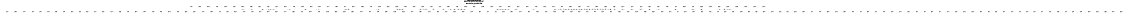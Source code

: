 # Network structure generated by ABC

digraph network {
size = "7.5,10";
center = true;
edge [dir = back];

{
  node [shape = plaintext];
  edge [style = invis];
  LevelTitle1 [label=""];
  LevelTitle2 [label=""];
  Level2 [label = ""];
  Level1 [label = ""];
  Level0 [label = ""];
  LevelTitle1 ->  LevelTitle2 ->  Level2 ->  Level1 ->  Level0;
}

{
  rank = same;
  LevelTitle1;
  title1 [shape=plaintext,
          fontsize=20,
          fontname = "Times-Roman",
          label="Network structure visualized by ABC\nBenchmark \"top\". Time was Wed Oct 16 16:07:35 2024. "
         ];
}

{
  rank = same;
  LevelTitle2;
  title2 [shape=plaintext,
          fontsize=18,
          fontname = "Times-Roman",
          label="The network contains 67 logic nodes and 0 latches.\n"
         ];
}

{
  rank = same;
  Level2;
  Node139 [label = "pv198_17_", shape = invtriangle, color = coral, fillcolor = coral];
  Node140 [label = "pv205_3_", shape = invtriangle, color = coral, fillcolor = coral];
  Node141 [label = "pv198_16_", shape = invtriangle, color = coral, fillcolor = coral];
  Node142 [label = "pv205_4_", shape = invtriangle, color = coral, fillcolor = coral];
  Node143 [label = "pv198_19_", shape = invtriangle, color = coral, fillcolor = coral];
  Node144 [label = "pv205_5_", shape = invtriangle, color = coral, fillcolor = coral];
  Node145 [label = "pv198_18_", shape = invtriangle, color = coral, fillcolor = coral];
  Node146 [label = "pv205_6_", shape = invtriangle, color = coral, fillcolor = coral];
  Node147 [label = "pv198_8_", shape = invtriangle, color = coral, fillcolor = coral];
  Node148 [label = "pv198_13_", shape = invtriangle, color = coral, fillcolor = coral];
  Node149 [label = "pv198_7_", shape = invtriangle, color = coral, fillcolor = coral];
  Node150 [label = "pv198_12_", shape = invtriangle, color = coral, fillcolor = coral];
  Node151 [label = "pv205_0_", shape = invtriangle, color = coral, fillcolor = coral];
  Node152 [label = "pv198_15_", shape = invtriangle, color = coral, fillcolor = coral];
  Node153 [label = "pv205_1_", shape = invtriangle, color = coral, fillcolor = coral];
  Node154 [label = "pv198_9_", shape = invtriangle, color = coral, fillcolor = coral];
  Node155 [label = "pv198_14_", shape = invtriangle, color = coral, fillcolor = coral];
  Node156 [label = "pv205_2_", shape = invtriangle, color = coral, fillcolor = coral];
  Node157 [label = "pv166_7_", shape = invtriangle, color = coral, fillcolor = coral];
  Node158 [label = "pv166_10_", shape = invtriangle, color = coral, fillcolor = coral];
  Node159 [label = "pv166_23_", shape = invtriangle, color = coral, fillcolor = coral];
  Node160 [label = "pv198_4_", shape = invtriangle, color = coral, fillcolor = coral];
  Node161 [label = "pv198_22_", shape = invtriangle, color = coral, fillcolor = coral];
  Node162 [label = "pv166_8_", shape = invtriangle, color = coral, fillcolor = coral];
  Node163 [label = "pv166_24_", shape = invtriangle, color = coral, fillcolor = coral];
  Node164 [label = "pv198_3_", shape = invtriangle, color = coral, fillcolor = coral];
  Node165 [label = "pv198_23_", shape = invtriangle, color = coral, fillcolor = coral];
  Node166 [label = "pv166_5_", shape = invtriangle, color = coral, fillcolor = coral];
  Node167 [label = "pv166_21_", shape = invtriangle, color = coral, fillcolor = coral];
  Node168 [label = "pv198_6_", shape = invtriangle, color = coral, fillcolor = coral];
  Node169 [label = "pv198_24_", shape = invtriangle, color = coral, fillcolor = coral];
  Node170 [label = "pv166_6_", shape = invtriangle, color = coral, fillcolor = coral];
  Node171 [label = "pv166_22_", shape = invtriangle, color = coral, fillcolor = coral];
  Node172 [label = "pv198_5_", shape = invtriangle, color = coral, fillcolor = coral];
  Node173 [label = "pv198_25_", shape = invtriangle, color = coral, fillcolor = coral];
  Node174 [label = "pv166_14_", shape = invtriangle, color = coral, fillcolor = coral];
  Node175 [label = "pv198_0_", shape = invtriangle, color = coral, fillcolor = coral];
  Node176 [label = "pv198_26_", shape = invtriangle, color = coral, fillcolor = coral];
  Node177 [label = "pv166_13_", shape = invtriangle, color = coral, fillcolor = coral];
  Node178 [label = "pv166_20_", shape = invtriangle, color = coral, fillcolor = coral];
  Node179 [label = "pv198_27_", shape = invtriangle, color = coral, fillcolor = coral];
  Node180 [label = "pv166_9_", shape = invtriangle, color = coral, fillcolor = coral];
  Node181 [label = "pv166_12_", shape = invtriangle, color = coral, fillcolor = coral];
  Node182 [label = "pv198_2_", shape = invtriangle, color = coral, fillcolor = coral];
  Node183 [label = "pv198_28_", shape = invtriangle, color = coral, fillcolor = coral];
  Node184 [label = "pv166_11_", shape = invtriangle, color = coral, fillcolor = coral];
  Node185 [label = "pv198_1_", shape = invtriangle, color = coral, fillcolor = coral];
  Node186 [label = "pv198_29_", shape = invtriangle, color = coral, fillcolor = coral];
  Node187 [label = "pv166_18_", shape = invtriangle, color = coral, fillcolor = coral];
  Node188 [label = "pv166_0_", shape = invtriangle, color = coral, fillcolor = coral];
  Node189 [label = "pv166_17_", shape = invtriangle, color = coral, fillcolor = coral];
  Node190 [label = "pv166_16_", shape = invtriangle, color = coral, fillcolor = coral];
  Node191 [label = "pv166_15_", shape = invtriangle, color = coral, fillcolor = coral];
  Node192 [label = "pv166_3_", shape = invtriangle, color = coral, fillcolor = coral];
  Node193 [label = "pv166_27_", shape = invtriangle, color = coral, fillcolor = coral];
  Node194 [label = "pv198_31_", shape = invtriangle, color = coral, fillcolor = coral];
  Node195 [label = "pv166_4_", shape = invtriangle, color = coral, fillcolor = coral];
  Node196 [label = "pv198_30_", shape = invtriangle, color = coral, fillcolor = coral];
  Node197 [label = "pv166_1_", shape = invtriangle, color = coral, fillcolor = coral];
  Node198 [label = "pv166_25_", shape = invtriangle, color = coral, fillcolor = coral];
  Node199 [label = "pv198_20_", shape = invtriangle, color = coral, fillcolor = coral];
  Node200 [label = "pv166_2_", shape = invtriangle, color = coral, fillcolor = coral];
  Node201 [label = "pv166_19_", shape = invtriangle, color = coral, fillcolor = coral];
  Node202 [label = "pv166_26_", shape = invtriangle, color = coral, fillcolor = coral];
  Node203 [label = "pv198_21_", shape = invtriangle, color = coral, fillcolor = coral];
  Node204 [label = "pv198_11_", shape = invtriangle, color = coral, fillcolor = coral];
  Node205 [label = "pv198_10_", shape = invtriangle, color = coral, fillcolor = coral];
}

{
  rank = same;
  Level1;
  Node207 [label = "207\n", shape = ellipse];
  Node208 [label = "208\n", shape = ellipse];
  Node209 [label = "209\n", shape = ellipse];
  Node210 [label = "210\n", shape = ellipse];
  Node211 [label = "211\n", shape = ellipse];
  Node212 [label = "212\n", shape = ellipse];
  Node213 [label = "213\n", shape = ellipse];
  Node214 [label = "214\n", shape = ellipse];
  Node215 [label = "215\n", shape = ellipse];
  Node216 [label = "216\n", shape = ellipse];
  Node217 [label = "217\n", shape = ellipse];
  Node218 [label = "218\n", shape = ellipse];
  Node219 [label = "219\n", shape = ellipse];
  Node220 [label = "220\n", shape = ellipse];
  Node221 [label = "221\n", shape = ellipse];
  Node222 [label = "222\n", shape = ellipse];
  Node223 [label = "223\n", shape = ellipse];
  Node224 [label = "224\n", shape = ellipse];
  Node225 [label = "225\n", shape = ellipse];
  Node226 [label = "226\n", shape = ellipse];
  Node227 [label = "227\n", shape = ellipse];
  Node228 [label = "228\n", shape = ellipse];
  Node229 [label = "229\n", shape = ellipse];
  Node230 [label = "230\n", shape = ellipse];
  Node231 [label = "231\n", shape = ellipse];
  Node232 [label = "232\n", shape = ellipse];
  Node233 [label = "233\n", shape = ellipse];
  Node234 [label = "234\n", shape = ellipse];
  Node235 [label = "235\n", shape = ellipse];
  Node236 [label = "236\n", shape = ellipse];
  Node237 [label = "237\n", shape = ellipse];
  Node238 [label = "238\n", shape = ellipse];
  Node239 [label = "239\n", shape = ellipse];
  Node240 [label = "240\n", shape = ellipse];
  Node241 [label = "241\n", shape = ellipse];
  Node242 [label = "242\n", shape = ellipse];
  Node243 [label = "243\n", shape = ellipse];
  Node244 [label = "244\n", shape = ellipse];
  Node245 [label = "245\n", shape = ellipse];
  Node246 [label = "246\n", shape = ellipse];
  Node247 [label = "247\n", shape = ellipse];
  Node248 [label = "248\n", shape = ellipse];
  Node249 [label = "249\n", shape = ellipse];
  Node250 [label = "250\n", shape = ellipse];
  Node251 [label = "251\n", shape = ellipse];
  Node252 [label = "252\n", shape = ellipse];
  Node253 [label = "253\n", shape = ellipse];
  Node254 [label = "254\n", shape = ellipse];
  Node255 [label = "255\n", shape = ellipse];
  Node256 [label = "256\n", shape = ellipse];
  Node257 [label = "257\n", shape = ellipse];
  Node258 [label = "258\n", shape = ellipse];
  Node259 [label = "259\n", shape = ellipse];
  Node260 [label = "260\n", shape = ellipse];
  Node261 [label = "261\n", shape = ellipse];
  Node262 [label = "262\n", shape = ellipse];
  Node263 [label = "263\n", shape = ellipse];
  Node264 [label = "264\n", shape = ellipse];
  Node265 [label = "265\n", shape = ellipse];
  Node266 [label = "266\n", shape = ellipse];
  Node267 [label = "267\n", shape = ellipse];
  Node268 [label = "268\n", shape = ellipse];
  Node269 [label = "269\n", shape = ellipse];
  Node270 [label = "270\n", shape = ellipse];
  Node271 [label = "271\n", shape = ellipse];
  Node272 [label = "272\n", shape = ellipse];
  Node273 [label = "273\n", shape = ellipse];
}

{
  rank = same;
  Level0;
  Node1 [label = "pv96_30_", shape = triangle, color = coral, fillcolor = coral];
  Node2 [label = "pv96_31_", shape = triangle, color = coral, fillcolor = coral];
  Node3 [label = "pv96_10_", shape = triangle, color = coral, fillcolor = coral];
  Node4 [label = "pv96_21_", shape = triangle, color = coral, fillcolor = coral];
  Node5 [label = "pv138_4_", shape = triangle, color = coral, fillcolor = coral];
  Node6 [label = "pv96_11_", shape = triangle, color = coral, fillcolor = coral];
  Node7 [label = "pv96_20_", shape = triangle, color = coral, fillcolor = coral];
  Node8 [label = "pv138_3_", shape = triangle, color = coral, fillcolor = coral];
  Node9 [label = "pv138_2_", shape = triangle, color = coral, fillcolor = coral];
  Node10 [label = "pv131_18_", shape = triangle, color = coral, fillcolor = coral];
  Node11 [label = "pv138_0_", shape = triangle, color = coral, fillcolor = coral];
  Node12 [label = "pv131_19_", shape = triangle, color = coral, fillcolor = coral];
  Node13 [label = "pv32_7_", shape = triangle, color = coral, fillcolor = coral];
  Node14 [label = "pv32_18_", shape = triangle, color = coral, fillcolor = coral];
  Node15 [label = "pv32_29_", shape = triangle, color = coral, fillcolor = coral];
  Node16 [label = "pv64_0_", shape = triangle, color = coral, fillcolor = coral];
  Node17 [label = "pv96_9_", shape = triangle, color = coral, fillcolor = coral];
  Node18 [label = "pv131_3_", shape = triangle, color = coral, fillcolor = coral];
  Node19 [label = "pv131_29_", shape = triangle, color = coral, fillcolor = coral];
  Node20 [label = "pv32_6_", shape = triangle, color = coral, fillcolor = coral];
  Node21 [label = "pv32_19_", shape = triangle, color = coral, fillcolor = coral];
  Node22 [label = "pv32_28_", shape = triangle, color = coral, fillcolor = coral];
  Node23 [label = "pv64_1_", shape = triangle, color = coral, fillcolor = coral];
  Node24 [label = "pv96_8_", shape = triangle, color = coral, fillcolor = coral];
  Node25 [label = "pv131_2_", shape = triangle, color = coral, fillcolor = coral];
  Node26 [label = "pv131_28_", shape = triangle, color = coral, fillcolor = coral];
  Node27 [label = "pv32_5_", shape = triangle, color = coral, fillcolor = coral];
  Node28 [label = "pv131_1_", shape = triangle, color = coral, fillcolor = coral];
  Node29 [label = "pv32_4_", shape = triangle, color = coral, fillcolor = coral];
  Node30 [label = "pv131_0_", shape = triangle, color = coral, fillcolor = coral];
  Node31 [label = "pv32_3_", shape = triangle, color = coral, fillcolor = coral];
  Node32 [label = "pv64_4_", shape = triangle, color = coral, fillcolor = coral];
  Node33 [label = "pv96_5_", shape = triangle, color = coral, fillcolor = coral];
  Node34 [label = "pv32_2_", shape = triangle, color = coral, fillcolor = coral];
  Node35 [label = "pv64_5_", shape = triangle, color = coral, fillcolor = coral];
  Node36 [label = "pv96_4_", shape = triangle, color = coral, fillcolor = coral];
  Node37 [label = "pv32_1_", shape = triangle, color = coral, fillcolor = coral];
  Node38 [label = "pv64_2_", shape = triangle, color = coral, fillcolor = coral];
  Node39 [label = "pv96_7_", shape = triangle, color = coral, fillcolor = coral];
  Node40 [label = "pv32_0_", shape = triangle, color = coral, fillcolor = coral];
  Node41 [label = "pv64_3_", shape = triangle, color = coral, fillcolor = coral];
  Node42 [label = "pv96_6_", shape = triangle, color = coral, fillcolor = coral];
  Node43 [label = "pv32_10_", shape = triangle, color = coral, fillcolor = coral];
  Node44 [label = "pv32_21_", shape = triangle, color = coral, fillcolor = coral];
  Node45 [label = "pv64_8_", shape = triangle, color = coral, fillcolor = coral];
  Node46 [label = "pv64_17_", shape = triangle, color = coral, fillcolor = coral];
  Node47 [label = "pv64_28_", shape = triangle, color = coral, fillcolor = coral];
  Node48 [label = "pv96_1_", shape = triangle, color = coral, fillcolor = coral];
  Node49 [label = "pv97_0_", shape = triangle, color = coral, fillcolor = coral];
  Node50 [label = "pv131_21_", shape = triangle, color = coral, fillcolor = coral];
  Node51 [label = "pv32_11_", shape = triangle, color = coral, fillcolor = coral];
  Node52 [label = "pv32_20_", shape = triangle, color = coral, fillcolor = coral];
  Node53 [label = "pv64_9_", shape = triangle, color = coral, fillcolor = coral];
  Node54 [label = "pv64_18_", shape = triangle, color = coral, fillcolor = coral];
  Node55 [label = "pv64_27_", shape = triangle, color = coral, fillcolor = coral];
  Node56 [label = "pv96_0_", shape = triangle, color = coral, fillcolor = coral];
  Node57 [label = "pv131_20_", shape = triangle, color = coral, fillcolor = coral];
  Node58 [label = "pv32_12_", shape = triangle, color = coral, fillcolor = coral];
  Node59 [label = "pv32_23_", shape = triangle, color = coral, fillcolor = coral];
  Node60 [label = "pv32_30_", shape = triangle, color = coral, fillcolor = coral];
  Node61 [label = "pv64_6_", shape = triangle, color = coral, fillcolor = coral];
  Node62 [label = "pv64_15_", shape = triangle, color = coral, fillcolor = coral];
  Node63 [label = "pv64_26_", shape = triangle, color = coral, fillcolor = coral];
  Node64 [label = "pv96_3_", shape = triangle, color = coral, fillcolor = coral];
  Node65 [label = "pv99_0_", shape = triangle, color = coral, fillcolor = coral];
  Node66 [label = "pv131_9_", shape = triangle, color = coral, fillcolor = coral];
  Node67 [label = "pv131_23_", shape = triangle, color = coral, fillcolor = coral];
  Node68 [label = "pv134_0_", shape = triangle, color = coral, fillcolor = coral];
  Node69 [label = "pv32_13_", shape = triangle, color = coral, fillcolor = coral];
  Node70 [label = "pv32_22_", shape = triangle, color = coral, fillcolor = coral];
  Node71 [label = "pv32_31_", shape = triangle, color = coral, fillcolor = coral];
  Node72 [label = "pv64_7_", shape = triangle, color = coral, fillcolor = coral];
  Node73 [label = "pv64_16_", shape = triangle, color = coral, fillcolor = coral];
  Node74 [label = "pv64_25_", shape = triangle, color = coral, fillcolor = coral];
  Node75 [label = "pv96_2_", shape = triangle, color = coral, fillcolor = coral];
  Node76 [label = "pv98_0_", shape = triangle, color = coral, fillcolor = coral];
  Node77 [label = "pv131_8_", shape = triangle, color = coral, fillcolor = coral];
  Node78 [label = "pv131_22_", shape = triangle, color = coral, fillcolor = coral];
  Node79 [label = "pv32_14_", shape = triangle, color = coral, fillcolor = coral];
  Node80 [label = "pv32_25_", shape = triangle, color = coral, fillcolor = coral];
  Node81 [label = "pv131_7_", shape = triangle, color = coral, fillcolor = coral];
  Node82 [label = "pv131_25_", shape = triangle, color = coral, fillcolor = coral];
  Node83 [label = "pv131_30_", shape = triangle, color = coral, fillcolor = coral];
  Node84 [label = "pv133_1_", shape = triangle, color = coral, fillcolor = coral];
  Node85 [label = "pv32_15_", shape = triangle, color = coral, fillcolor = coral];
  Node86 [label = "pv32_24_", shape = triangle, color = coral, fillcolor = coral];
  Node87 [label = "pv131_6_", shape = triangle, color = coral, fillcolor = coral];
  Node88 [label = "pv131_24_", shape = triangle, color = coral, fillcolor = coral];
  Node89 [label = "pv131_31_", shape = triangle, color = coral, fillcolor = coral];
  Node90 [label = "pv133_0_", shape = triangle, color = coral, fillcolor = coral];
  Node91 [label = "pv32_9_", shape = triangle, color = coral, fillcolor = coral];
  Node92 [label = "pv32_16_", shape = triangle, color = coral, fillcolor = coral];
  Node93 [label = "pv32_27_", shape = triangle, color = coral, fillcolor = coral];
  Node94 [label = "pv64_19_", shape = triangle, color = coral, fillcolor = coral];
  Node95 [label = "pv131_5_", shape = triangle, color = coral, fillcolor = coral];
  Node96 [label = "pv131_27_", shape = triangle, color = coral, fillcolor = coral];
  Node97 [label = "pv32_8_", shape = triangle, color = coral, fillcolor = coral];
  Node98 [label = "pv32_17_", shape = triangle, color = coral, fillcolor = coral];
  Node99 [label = "pv32_26_", shape = triangle, color = coral, fillcolor = coral];
  Node100 [label = "pv64_29_", shape = triangle, color = coral, fillcolor = coral];
  Node101 [label = "pv131_4_", shape = triangle, color = coral, fillcolor = coral];
  Node102 [label = "pv131_26_", shape = triangle, color = coral, fillcolor = coral];
  Node103 [label = "pv64_20_", shape = triangle, color = coral, fillcolor = coral];
  Node104 [label = "pv64_31_", shape = triangle, color = coral, fillcolor = coral];
  Node105 [label = "pv96_16_", shape = triangle, color = coral, fillcolor = coral];
  Node106 [label = "pv96_27_", shape = triangle, color = coral, fillcolor = coral];
  Node107 [label = "pv131_16_", shape = triangle, color = coral, fillcolor = coral];
  Node108 [label = "pv64_10_", shape = triangle, color = coral, fillcolor = coral];
  Node109 [label = "pv96_17_", shape = triangle, color = coral, fillcolor = coral];
  Node110 [label = "pv96_26_", shape = triangle, color = coral, fillcolor = coral];
  Node111 [label = "pv131_17_", shape = triangle, color = coral, fillcolor = coral];
  Node112 [label = "pv96_18_", shape = triangle, color = coral, fillcolor = coral];
  Node113 [label = "pv96_29_", shape = triangle, color = coral, fillcolor = coral];
  Node114 [label = "pv131_14_", shape = triangle, color = coral, fillcolor = coral];
  Node115 [label = "pv96_19_", shape = triangle, color = coral, fillcolor = coral];
  Node116 [label = "pv96_28_", shape = triangle, color = coral, fillcolor = coral];
  Node117 [label = "pv131_15_", shape = triangle, color = coral, fillcolor = coral];
  Node118 [label = "pv64_13_", shape = triangle, color = coral, fillcolor = coral];
  Node119 [label = "pv64_24_", shape = triangle, color = coral, fillcolor = coral];
  Node120 [label = "pv96_12_", shape = triangle, color = coral, fillcolor = coral];
  Node121 [label = "pv96_23_", shape = triangle, color = coral, fillcolor = coral];
  Node122 [label = "pv131_12_", shape = triangle, color = coral, fillcolor = coral];
  Node123 [label = "pv64_14_", shape = triangle, color = coral, fillcolor = coral];
  Node124 [label = "pv64_23_", shape = triangle, color = coral, fillcolor = coral];
  Node125 [label = "pv96_13_", shape = triangle, color = coral, fillcolor = coral];
  Node126 [label = "pv96_22_", shape = triangle, color = coral, fillcolor = coral];
  Node127 [label = "pv131_13_", shape = triangle, color = coral, fillcolor = coral];
  Node128 [label = "pv64_11_", shape = triangle, color = coral, fillcolor = coral];
  Node129 [label = "pv64_22_", shape = triangle, color = coral, fillcolor = coral];
  Node130 [label = "pv96_14_", shape = triangle, color = coral, fillcolor = coral];
  Node131 [label = "pv96_25_", shape = triangle, color = coral, fillcolor = coral];
  Node132 [label = "pv131_10_", shape = triangle, color = coral, fillcolor = coral];
  Node133 [label = "pv64_12_", shape = triangle, color = coral, fillcolor = coral];
  Node134 [label = "pv64_21_", shape = triangle, color = coral, fillcolor = coral];
  Node135 [label = "pv64_30_", shape = triangle, color = coral, fillcolor = coral];
  Node136 [label = "pv96_15_", shape = triangle, color = coral, fillcolor = coral];
  Node137 [label = "pv96_24_", shape = triangle, color = coral, fillcolor = coral];
  Node138 [label = "pv131_11_", shape = triangle, color = coral, fillcolor = coral];
}

title1 -> title2 [style = invis];
title2 -> Node139 [style = invis];
title2 -> Node140 [style = invis];
title2 -> Node141 [style = invis];
title2 -> Node142 [style = invis];
title2 -> Node143 [style = invis];
title2 -> Node144 [style = invis];
title2 -> Node145 [style = invis];
title2 -> Node146 [style = invis];
title2 -> Node147 [style = invis];
title2 -> Node148 [style = invis];
title2 -> Node149 [style = invis];
title2 -> Node150 [style = invis];
title2 -> Node151 [style = invis];
title2 -> Node152 [style = invis];
title2 -> Node153 [style = invis];
title2 -> Node154 [style = invis];
title2 -> Node155 [style = invis];
title2 -> Node156 [style = invis];
title2 -> Node157 [style = invis];
title2 -> Node158 [style = invis];
title2 -> Node159 [style = invis];
title2 -> Node160 [style = invis];
title2 -> Node161 [style = invis];
title2 -> Node162 [style = invis];
title2 -> Node163 [style = invis];
title2 -> Node164 [style = invis];
title2 -> Node165 [style = invis];
title2 -> Node166 [style = invis];
title2 -> Node167 [style = invis];
title2 -> Node168 [style = invis];
title2 -> Node169 [style = invis];
title2 -> Node170 [style = invis];
title2 -> Node171 [style = invis];
title2 -> Node172 [style = invis];
title2 -> Node173 [style = invis];
title2 -> Node174 [style = invis];
title2 -> Node175 [style = invis];
title2 -> Node176 [style = invis];
title2 -> Node177 [style = invis];
title2 -> Node178 [style = invis];
title2 -> Node179 [style = invis];
title2 -> Node180 [style = invis];
title2 -> Node181 [style = invis];
title2 -> Node182 [style = invis];
title2 -> Node183 [style = invis];
title2 -> Node184 [style = invis];
title2 -> Node185 [style = invis];
title2 -> Node186 [style = invis];
title2 -> Node187 [style = invis];
title2 -> Node188 [style = invis];
title2 -> Node189 [style = invis];
title2 -> Node190 [style = invis];
title2 -> Node191 [style = invis];
title2 -> Node192 [style = invis];
title2 -> Node193 [style = invis];
title2 -> Node194 [style = invis];
title2 -> Node195 [style = invis];
title2 -> Node196 [style = invis];
title2 -> Node197 [style = invis];
title2 -> Node198 [style = invis];
title2 -> Node199 [style = invis];
title2 -> Node200 [style = invis];
title2 -> Node201 [style = invis];
title2 -> Node202 [style = invis];
title2 -> Node203 [style = invis];
title2 -> Node204 [style = invis];
title2 -> Node205 [style = invis];
Node139 -> Node140 [style = invis];
Node140 -> Node141 [style = invis];
Node141 -> Node142 [style = invis];
Node142 -> Node143 [style = invis];
Node143 -> Node144 [style = invis];
Node144 -> Node145 [style = invis];
Node145 -> Node146 [style = invis];
Node146 -> Node147 [style = invis];
Node147 -> Node148 [style = invis];
Node148 -> Node149 [style = invis];
Node149 -> Node150 [style = invis];
Node150 -> Node151 [style = invis];
Node151 -> Node152 [style = invis];
Node152 -> Node153 [style = invis];
Node153 -> Node154 [style = invis];
Node154 -> Node155 [style = invis];
Node155 -> Node156 [style = invis];
Node156 -> Node157 [style = invis];
Node157 -> Node158 [style = invis];
Node158 -> Node159 [style = invis];
Node159 -> Node160 [style = invis];
Node160 -> Node161 [style = invis];
Node161 -> Node162 [style = invis];
Node162 -> Node163 [style = invis];
Node163 -> Node164 [style = invis];
Node164 -> Node165 [style = invis];
Node165 -> Node166 [style = invis];
Node166 -> Node167 [style = invis];
Node167 -> Node168 [style = invis];
Node168 -> Node169 [style = invis];
Node169 -> Node170 [style = invis];
Node170 -> Node171 [style = invis];
Node171 -> Node172 [style = invis];
Node172 -> Node173 [style = invis];
Node173 -> Node174 [style = invis];
Node174 -> Node175 [style = invis];
Node175 -> Node176 [style = invis];
Node176 -> Node177 [style = invis];
Node177 -> Node178 [style = invis];
Node178 -> Node179 [style = invis];
Node179 -> Node180 [style = invis];
Node180 -> Node181 [style = invis];
Node181 -> Node182 [style = invis];
Node182 -> Node183 [style = invis];
Node183 -> Node184 [style = invis];
Node184 -> Node185 [style = invis];
Node185 -> Node186 [style = invis];
Node186 -> Node187 [style = invis];
Node187 -> Node188 [style = invis];
Node188 -> Node189 [style = invis];
Node189 -> Node190 [style = invis];
Node190 -> Node191 [style = invis];
Node191 -> Node192 [style = invis];
Node192 -> Node193 [style = invis];
Node193 -> Node194 [style = invis];
Node194 -> Node195 [style = invis];
Node195 -> Node196 [style = invis];
Node196 -> Node197 [style = invis];
Node197 -> Node198 [style = invis];
Node198 -> Node199 [style = invis];
Node199 -> Node200 [style = invis];
Node200 -> Node201 [style = invis];
Node201 -> Node202 [style = invis];
Node202 -> Node203 [style = invis];
Node203 -> Node204 [style = invis];
Node204 -> Node205 [style = invis];
Node139 -> Node207 [style = solid];
Node140 -> Node208 [style = solid];
Node141 -> Node209 [style = solid];
Node142 -> Node210 [style = solid];
Node143 -> Node211 [style = solid];
Node144 -> Node212 [style = solid];
Node145 -> Node213 [style = solid];
Node146 -> Node214 [style = solid];
Node147 -> Node215 [style = solid];
Node148 -> Node216 [style = solid];
Node149 -> Node217 [style = solid];
Node150 -> Node218 [style = solid];
Node151 -> Node219 [style = solid];
Node152 -> Node220 [style = solid];
Node153 -> Node221 [style = solid];
Node154 -> Node222 [style = solid];
Node155 -> Node223 [style = solid];
Node156 -> Node224 [style = solid];
Node157 -> Node225 [style = solid];
Node158 -> Node226 [style = solid];
Node159 -> Node227 [style = solid];
Node160 -> Node228 [style = solid];
Node161 -> Node229 [style = solid];
Node162 -> Node230 [style = solid];
Node163 -> Node231 [style = solid];
Node164 -> Node232 [style = solid];
Node165 -> Node233 [style = solid];
Node166 -> Node234 [style = solid];
Node167 -> Node235 [style = solid];
Node168 -> Node236 [style = solid];
Node169 -> Node237 [style = solid];
Node170 -> Node238 [style = solid];
Node171 -> Node239 [style = solid];
Node172 -> Node240 [style = solid];
Node173 -> Node241 [style = solid];
Node174 -> Node242 [style = solid];
Node175 -> Node243 [style = solid];
Node176 -> Node244 [style = solid];
Node177 -> Node245 [style = solid];
Node178 -> Node246 [style = solid];
Node179 -> Node247 [style = solid];
Node180 -> Node248 [style = solid];
Node181 -> Node249 [style = solid];
Node182 -> Node250 [style = solid];
Node183 -> Node251 [style = solid];
Node184 -> Node252 [style = solid];
Node185 -> Node253 [style = solid];
Node186 -> Node254 [style = solid];
Node187 -> Node255 [style = solid];
Node188 -> Node256 [style = solid];
Node189 -> Node257 [style = solid];
Node190 -> Node258 [style = solid];
Node191 -> Node259 [style = solid];
Node192 -> Node260 [style = solid];
Node193 -> Node261 [style = solid];
Node194 -> Node262 [style = solid];
Node195 -> Node263 [style = solid];
Node196 -> Node264 [style = solid];
Node197 -> Node265 [style = solid];
Node198 -> Node266 [style = solid];
Node199 -> Node267 [style = solid];
Node200 -> Node268 [style = solid];
Node201 -> Node269 [style = solid];
Node202 -> Node270 [style = solid];
Node203 -> Node271 [style = solid];
Node204 -> Node272 [style = solid];
Node205 -> Node273 [style = solid];
Node207 -> Node5 [style = solid];
Node207 -> Node9 [style = solid];
Node207 -> Node11 [style = solid];
Node207 -> Node125 [style = solid];
Node207 -> Node127 [style = solid];
Node208 -> Node2 [style = solid];
Node208 -> Node8 [style = solid];
Node208 -> Node9 [style = solid];
Node208 -> Node11 [style = solid];
Node208 -> Node89 [style = solid];
Node209 -> Node5 [style = solid];
Node209 -> Node9 [style = solid];
Node209 -> Node11 [style = solid];
Node209 -> Node120 [style = solid];
Node209 -> Node122 [style = solid];
Node210 -> Node8 [style = solid];
Node210 -> Node9 [style = solid];
Node210 -> Node11 [style = solid];
Node210 -> Node49 [style = solid];
Node210 -> Node90 [style = solid];
Node211 -> Node5 [style = solid];
Node211 -> Node9 [style = solid];
Node211 -> Node11 [style = solid];
Node211 -> Node117 [style = solid];
Node211 -> Node136 [style = solid];
Node212 -> Node8 [style = solid];
Node212 -> Node9 [style = solid];
Node212 -> Node11 [style = solid];
Node212 -> Node76 [style = solid];
Node212 -> Node84 [style = solid];
Node213 -> Node5 [style = solid];
Node213 -> Node9 [style = solid];
Node213 -> Node11 [style = solid];
Node213 -> Node114 [style = solid];
Node213 -> Node130 [style = solid];
Node214 -> Node8 [style = solid];
Node214 -> Node9 [style = solid];
Node214 -> Node11 [style = solid];
Node214 -> Node65 [style = solid];
Node214 -> Node68 [style = solid];
Node215 -> Node5 [style = solid];
Node215 -> Node9 [style = solid];
Node215 -> Node11 [style = solid];
Node215 -> Node36 [style = solid];
Node215 -> Node101 [style = solid];
Node216 -> Node5 [style = solid];
Node216 -> Node9 [style = solid];
Node216 -> Node11 [style = solid];
Node216 -> Node17 [style = solid];
Node216 -> Node66 [style = solid];
Node217 -> Node5 [style = solid];
Node217 -> Node9 [style = solid];
Node217 -> Node11 [style = solid];
Node217 -> Node18 [style = solid];
Node217 -> Node64 [style = solid];
Node218 -> Node5 [style = solid];
Node218 -> Node9 [style = solid];
Node218 -> Node11 [style = solid];
Node218 -> Node24 [style = solid];
Node218 -> Node77 [style = solid];
Node219 -> Node8 [style = solid];
Node219 -> Node9 [style = solid];
Node219 -> Node11 [style = solid];
Node219 -> Node26 [style = solid];
Node219 -> Node116 [style = solid];
Node220 -> Node5 [style = solid];
Node220 -> Node6 [style = solid];
Node220 -> Node9 [style = solid];
Node220 -> Node11 [style = solid];
Node220 -> Node138 [style = solid];
Node221 -> Node8 [style = solid];
Node221 -> Node9 [style = solid];
Node221 -> Node11 [style = solid];
Node221 -> Node19 [style = solid];
Node221 -> Node113 [style = solid];
Node222 -> Node5 [style = solid];
Node222 -> Node9 [style = solid];
Node222 -> Node11 [style = solid];
Node222 -> Node33 [style = solid];
Node222 -> Node95 [style = solid];
Node223 -> Node3 [style = solid];
Node223 -> Node5 [style = solid];
Node223 -> Node9 [style = solid];
Node223 -> Node11 [style = solid];
Node223 -> Node132 [style = solid];
Node224 -> Node1 [style = solid];
Node224 -> Node8 [style = solid];
Node224 -> Node9 [style = solid];
Node224 -> Node11 [style = solid];
Node224 -> Node83 [style = solid];
Node225 -> Node9 [style = solid];
Node225 -> Node11 [style = solid];
Node225 -> Node13 [style = solid];
Node225 -> Node72 [style = solid];
Node226 -> Node9 [style = solid];
Node226 -> Node11 [style = solid];
Node226 -> Node43 [style = solid];
Node226 -> Node108 [style = solid];
Node227 -> Node9 [style = solid];
Node227 -> Node11 [style = solid];
Node227 -> Node59 [style = solid];
Node227 -> Node124 [style = solid];
Node228 -> Node5 [style = solid];
Node228 -> Node9 [style = solid];
Node228 -> Node11 [style = solid];
Node228 -> Node30 [style = solid];
Node228 -> Node56 [style = solid];
Node229 -> Node5 [style = solid];
Node229 -> Node9 [style = solid];
Node229 -> Node10 [style = solid];
Node229 -> Node11 [style = solid];
Node229 -> Node112 [style = solid];
Node230 -> Node9 [style = solid];
Node230 -> Node11 [style = solid];
Node230 -> Node45 [style = solid];
Node230 -> Node97 [style = solid];
Node231 -> Node9 [style = solid];
Node231 -> Node11 [style = solid];
Node231 -> Node86 [style = solid];
Node231 -> Node119 [style = solid];
Node232 -> Node5 [style = solid];
Node232 -> Node9 [style = solid];
Node232 -> Node11 [style = solid];
Node232 -> Node71 [style = solid];
Node232 -> Node104 [style = solid];
Node233 -> Node5 [style = solid];
Node233 -> Node9 [style = solid];
Node233 -> Node11 [style = solid];
Node233 -> Node12 [style = solid];
Node233 -> Node115 [style = solid];
Node234 -> Node9 [style = solid];
Node234 -> Node11 [style = solid];
Node234 -> Node27 [style = solid];
Node234 -> Node35 [style = solid];
Node235 -> Node9 [style = solid];
Node235 -> Node11 [style = solid];
Node235 -> Node44 [style = solid];
Node235 -> Node134 [style = solid];
Node236 -> Node5 [style = solid];
Node236 -> Node9 [style = solid];
Node236 -> Node11 [style = solid];
Node236 -> Node25 [style = solid];
Node236 -> Node75 [style = solid];
Node237 -> Node5 [style = solid];
Node237 -> Node7 [style = solid];
Node237 -> Node9 [style = solid];
Node237 -> Node11 [style = solid];
Node237 -> Node57 [style = solid];
Node238 -> Node9 [style = solid];
Node238 -> Node11 [style = solid];
Node238 -> Node20 [style = solid];
Node238 -> Node61 [style = solid];
Node239 -> Node9 [style = solid];
Node239 -> Node11 [style = solid];
Node239 -> Node70 [style = solid];
Node239 -> Node129 [style = solid];
Node240 -> Node5 [style = solid];
Node240 -> Node9 [style = solid];
Node240 -> Node11 [style = solid];
Node240 -> Node28 [style = solid];
Node240 -> Node48 [style = solid];
Node241 -> Node4 [style = solid];
Node241 -> Node5 [style = solid];
Node241 -> Node9 [style = solid];
Node241 -> Node11 [style = solid];
Node241 -> Node50 [style = solid];
Node242 -> Node9 [style = solid];
Node242 -> Node11 [style = solid];
Node242 -> Node79 [style = solid];
Node242 -> Node123 [style = solid];
Node243 -> Node5 [style = solid];
Node243 -> Node9 [style = solid];
Node243 -> Node11 [style = solid];
Node243 -> Node22 [style = solid];
Node243 -> Node47 [style = solid];
Node244 -> Node5 [style = solid];
Node244 -> Node9 [style = solid];
Node244 -> Node11 [style = solid];
Node244 -> Node78 [style = solid];
Node244 -> Node126 [style = solid];
Node245 -> Node9 [style = solid];
Node245 -> Node11 [style = solid];
Node245 -> Node69 [style = solid];
Node245 -> Node118 [style = solid];
Node246 -> Node9 [style = solid];
Node246 -> Node11 [style = solid];
Node246 -> Node52 [style = solid];
Node246 -> Node103 [style = solid];
Node247 -> Node5 [style = solid];
Node247 -> Node9 [style = solid];
Node247 -> Node11 [style = solid];
Node247 -> Node67 [style = solid];
Node247 -> Node121 [style = solid];
Node248 -> Node9 [style = solid];
Node248 -> Node11 [style = solid];
Node248 -> Node53 [style = solid];
Node248 -> Node91 [style = solid];
Node249 -> Node9 [style = solid];
Node249 -> Node11 [style = solid];
Node249 -> Node58 [style = solid];
Node249 -> Node133 [style = solid];
Node250 -> Node5 [style = solid];
Node250 -> Node9 [style = solid];
Node250 -> Node11 [style = solid];
Node250 -> Node60 [style = solid];
Node250 -> Node135 [style = solid];
Node251 -> Node5 [style = solid];
Node251 -> Node9 [style = solid];
Node251 -> Node11 [style = solid];
Node251 -> Node88 [style = solid];
Node251 -> Node137 [style = solid];
Node252 -> Node9 [style = solid];
Node252 -> Node11 [style = solid];
Node252 -> Node51 [style = solid];
Node252 -> Node128 [style = solid];
Node253 -> Node5 [style = solid];
Node253 -> Node9 [style = solid];
Node253 -> Node11 [style = solid];
Node253 -> Node15 [style = solid];
Node253 -> Node100 [style = solid];
Node254 -> Node5 [style = solid];
Node254 -> Node9 [style = solid];
Node254 -> Node11 [style = solid];
Node254 -> Node82 [style = solid];
Node254 -> Node131 [style = solid];
Node255 -> Node9 [style = solid];
Node255 -> Node11 [style = solid];
Node255 -> Node14 [style = solid];
Node255 -> Node54 [style = solid];
Node256 -> Node9 [style = solid];
Node256 -> Node11 [style = solid];
Node256 -> Node16 [style = solid];
Node256 -> Node40 [style = solid];
Node257 -> Node9 [style = solid];
Node257 -> Node11 [style = solid];
Node257 -> Node46 [style = solid];
Node257 -> Node98 [style = solid];
Node258 -> Node9 [style = solid];
Node258 -> Node11 [style = solid];
Node258 -> Node73 [style = solid];
Node258 -> Node92 [style = solid];
Node259 -> Node9 [style = solid];
Node259 -> Node11 [style = solid];
Node259 -> Node62 [style = solid];
Node259 -> Node85 [style = solid];
Node260 -> Node9 [style = solid];
Node260 -> Node11 [style = solid];
Node260 -> Node31 [style = solid];
Node260 -> Node41 [style = solid];
Node261 -> Node9 [style = solid];
Node261 -> Node11 [style = solid];
Node261 -> Node55 [style = solid];
Node261 -> Node93 [style = solid];
Node262 -> Node5 [style = solid];
Node262 -> Node9 [style = solid];
Node262 -> Node11 [style = solid];
Node262 -> Node96 [style = solid];
Node262 -> Node106 [style = solid];
Node263 -> Node9 [style = solid];
Node263 -> Node11 [style = solid];
Node263 -> Node29 [style = solid];
Node263 -> Node32 [style = solid];
Node264 -> Node5 [style = solid];
Node264 -> Node9 [style = solid];
Node264 -> Node11 [style = solid];
Node264 -> Node102 [style = solid];
Node264 -> Node110 [style = solid];
Node265 -> Node9 [style = solid];
Node265 -> Node11 [style = solid];
Node265 -> Node23 [style = solid];
Node265 -> Node37 [style = solid];
Node266 -> Node9 [style = solid];
Node266 -> Node11 [style = solid];
Node266 -> Node74 [style = solid];
Node266 -> Node80 [style = solid];
Node267 -> Node5 [style = solid];
Node267 -> Node9 [style = solid];
Node267 -> Node11 [style = solid];
Node267 -> Node105 [style = solid];
Node267 -> Node107 [style = solid];
Node268 -> Node9 [style = solid];
Node268 -> Node11 [style = solid];
Node268 -> Node34 [style = solid];
Node268 -> Node38 [style = solid];
Node269 -> Node9 [style = solid];
Node269 -> Node11 [style = solid];
Node269 -> Node21 [style = solid];
Node269 -> Node94 [style = solid];
Node270 -> Node9 [style = solid];
Node270 -> Node11 [style = solid];
Node270 -> Node63 [style = solid];
Node270 -> Node99 [style = solid];
Node271 -> Node5 [style = solid];
Node271 -> Node9 [style = solid];
Node271 -> Node11 [style = solid];
Node271 -> Node109 [style = solid];
Node271 -> Node111 [style = solid];
Node272 -> Node5 [style = solid];
Node272 -> Node9 [style = solid];
Node272 -> Node11 [style = solid];
Node272 -> Node39 [style = solid];
Node272 -> Node81 [style = solid];
Node273 -> Node5 [style = solid];
Node273 -> Node9 [style = solid];
Node273 -> Node11 [style = solid];
Node273 -> Node42 [style = solid];
Node273 -> Node87 [style = solid];
}

